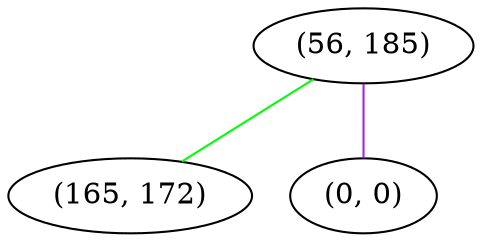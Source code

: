 graph "" {
"(56, 185)";
"(165, 172)";
"(0, 0)";
"(56, 185)" -- "(165, 172)"  [color=green, key=0, weight=2];
"(56, 185)" -- "(0, 0)"  [color=purple, key=0, weight=4];
}
